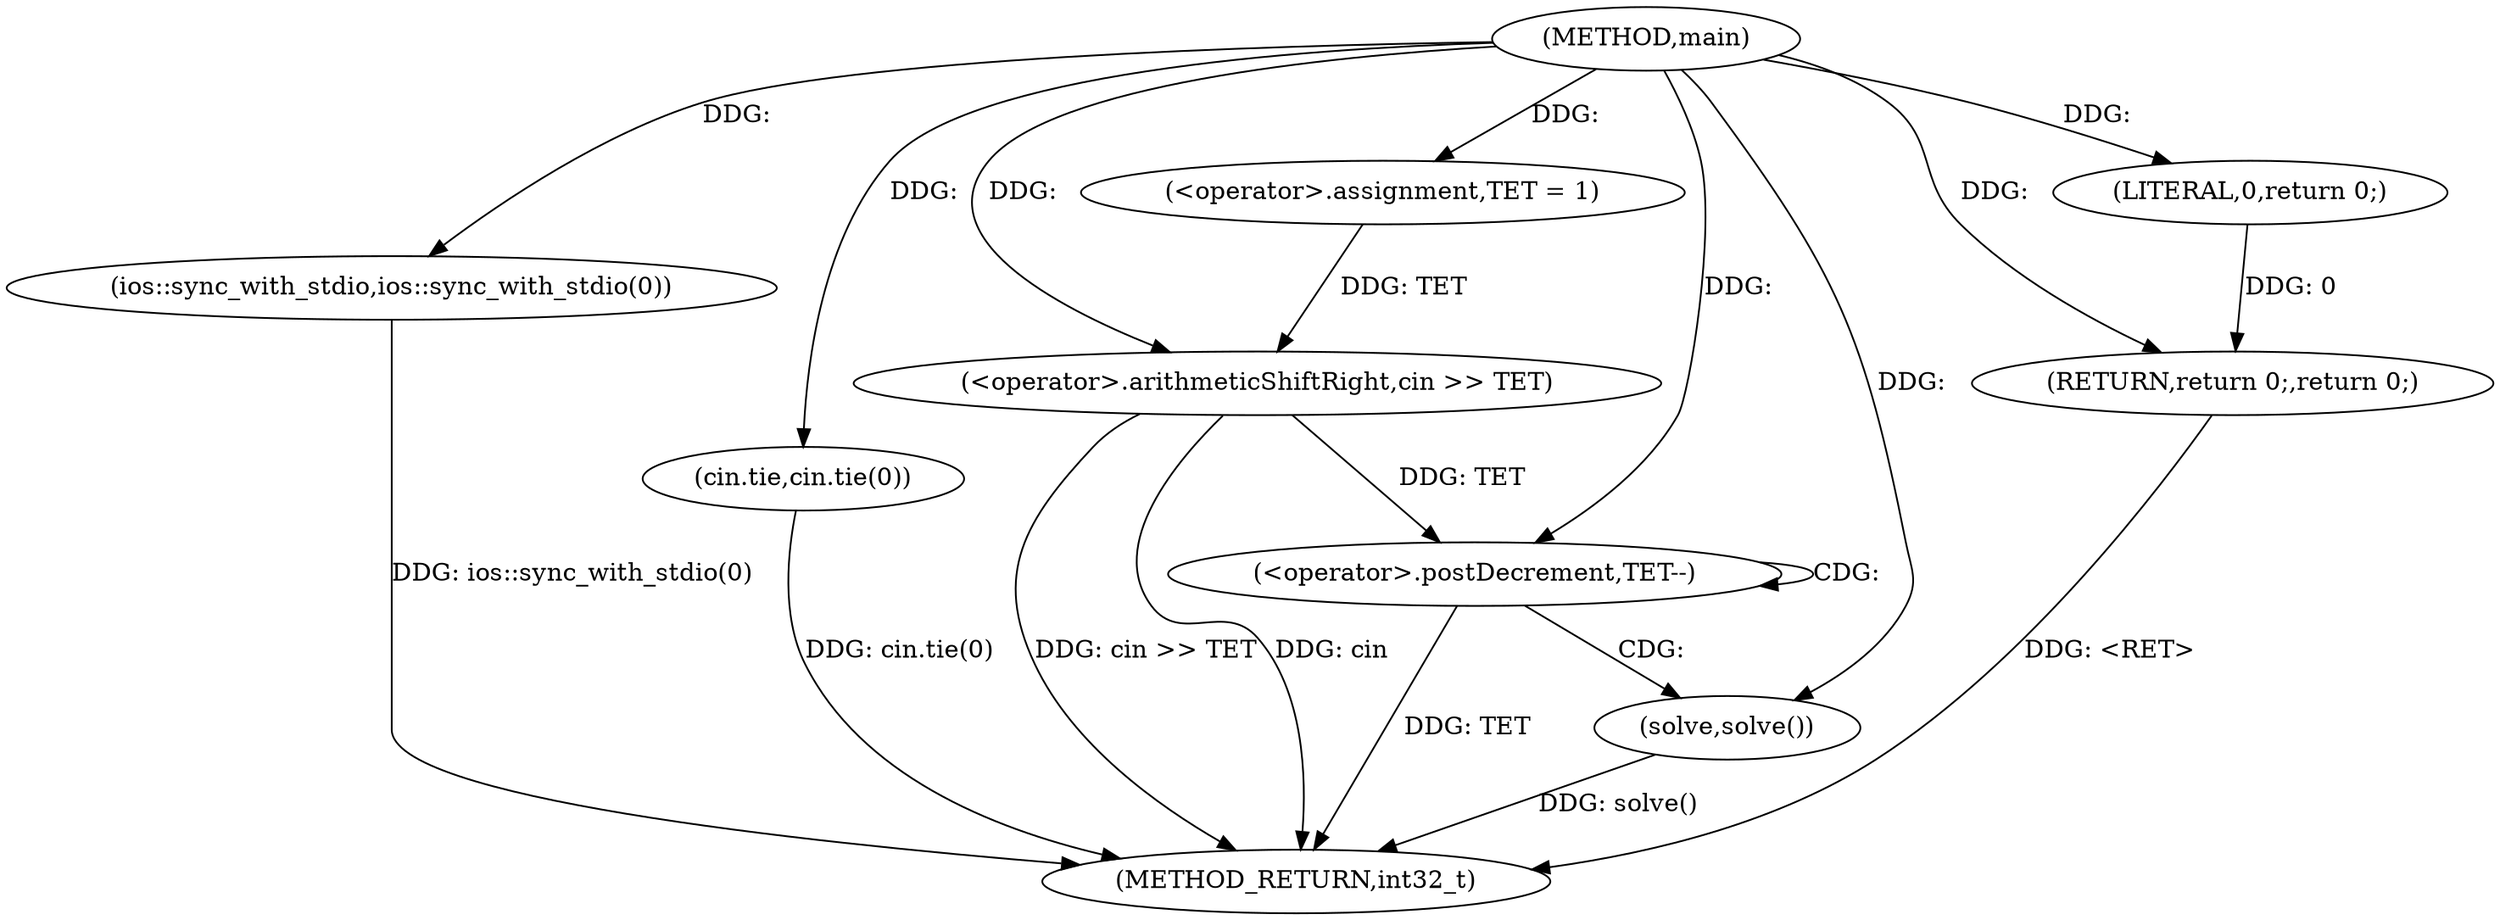 digraph "main" {  
"1000207" [label = "(METHOD,main)" ]
"1000226" [label = "(METHOD_RETURN,int32_t)" ]
"1000209" [label = "(ios::sync_with_stdio,ios::sync_with_stdio(0))" ]
"1000211" [label = "(cin.tie,cin.tie(0))" ]
"1000214" [label = "(<operator>.assignment,TET = 1)" ]
"1000217" [label = "(<operator>.arithmeticShiftRight,cin >> TET)" ]
"1000224" [label = "(RETURN,return 0;,return 0;)" ]
"1000221" [label = "(<operator>.postDecrement,TET--)" ]
"1000223" [label = "(solve,solve())" ]
"1000225" [label = "(LITERAL,0,return 0;)" ]
  "1000209" -> "1000226"  [ label = "DDG: ios::sync_with_stdio(0)"] 
  "1000211" -> "1000226"  [ label = "DDG: cin.tie(0)"] 
  "1000217" -> "1000226"  [ label = "DDG: cin >> TET"] 
  "1000221" -> "1000226"  [ label = "DDG: TET"] 
  "1000223" -> "1000226"  [ label = "DDG: solve()"] 
  "1000224" -> "1000226"  [ label = "DDG: <RET>"] 
  "1000217" -> "1000226"  [ label = "DDG: cin"] 
  "1000207" -> "1000214"  [ label = "DDG: "] 
  "1000225" -> "1000224"  [ label = "DDG: 0"] 
  "1000207" -> "1000224"  [ label = "DDG: "] 
  "1000207" -> "1000209"  [ label = "DDG: "] 
  "1000207" -> "1000211"  [ label = "DDG: "] 
  "1000207" -> "1000217"  [ label = "DDG: "] 
  "1000214" -> "1000217"  [ label = "DDG: TET"] 
  "1000207" -> "1000223"  [ label = "DDG: "] 
  "1000207" -> "1000225"  [ label = "DDG: "] 
  "1000217" -> "1000221"  [ label = "DDG: TET"] 
  "1000207" -> "1000221"  [ label = "DDG: "] 
  "1000221" -> "1000223"  [ label = "CDG: "] 
  "1000221" -> "1000221"  [ label = "CDG: "] 
}
